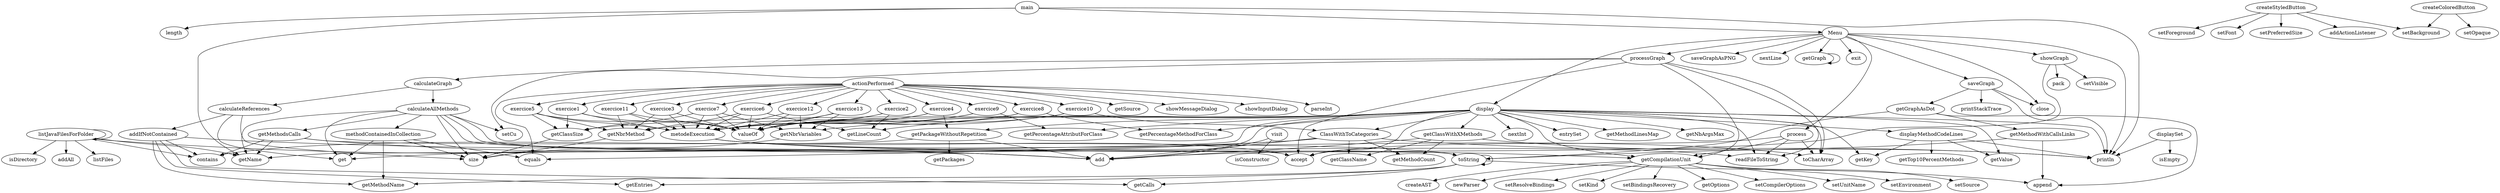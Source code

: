 digraph G {
main->length main->getName main->Menu main->println Menu->process Menu->processGraph Menu->saveGraph Menu->saveGraphAsPNG Menu->println Menu->nextLine Menu->display Menu->getGraph Menu->showGraph Menu->close Menu->exit listJavaFilesForFolder->listFiles listJavaFilesForFolder->isDirectory listJavaFilesForFolder->addAll listJavaFilesForFolder->listJavaFilesForFolder listJavaFilesForFolder->contains listJavaFilesForFolder->getName listJavaFilesForFolder->add getCompilationUnit->newParser getCompilationUnit->setResolveBindings getCompilationUnit->setKind getCompilationUnit->setBindingsRecovery getCompilationUnit->getOptions getCompilationUnit->setCompilerOptions getCompilationUnit->setUnitName getCompilationUnit->setEnvironment getCompilationUnit->setSource getCompilationUnit->createAST display->readFileToString display->getCompilationUnit display->toCharArray display->accept display->getClassSize display->getLineCount display->getNbrMethod display->getNbrVariables display->getPackageWithoutRepetition display->add display->getName display->entrySet display->getMethodLinesMap display->getKey display->getValue display->getNbArgsMax display->println display->getPercentageMethodForClass display->getPercentageAttributForClass display->ClassWithToCategories display->nextInt display->getClassWithXMethods display->displayMethodCodeLines displayMethodCodeLines->getTop10PercentMethods displayMethodCodeLines->getKey displayMethodCodeLines->getValue displayMethodCodeLines->println ClassWithToCategories->get ClassWithToCategories->equals ClassWithToCategories->getClassName ClassWithToCategories->add ClassWithToCategories->println ClassWithToCategories->getMethodCount getClassWithXMethods->getMethodCount getClassWithXMethods->add getClassWithXMethods->getClassName getClassWithXMethods->println process->readFileToString process->getCompilationUnit process->toCharArray process->accept displaySet->isEmpty displaySet->println processGraph->readFileToString processGraph->getCompilationUnit processGraph->toCharArray processGraph->setCu processGraph->accept processGraph->calculateGraph getGraph->getGraph saveGraph->println saveGraph->getGraphAsDot saveGraph->close saveGraph->printStackTrace getPackageWithoutRepetition->getPackages getPackageWithoutRepetition->contains getPackageWithoutRepetition->add exercice1->metodeExecution exercice1->valueOf exercice1->getClassSize exercice2->metodeExecution exercice2->valueOf exercice2->getLineCount exercice3->metodeExecution exercice3->valueOf exercice3->getNbrMethod exercice4->metodeExecution exercice4->valueOf exercice4->getPackageWithoutRepetition exercice5->metodeExecution exercice5->valueOf exercice5->getNbrMethod exercice5->getClassSize exercice6->metodeExecution exercice6->valueOf exercice6->getLineCount exercice6->getNbrMethod exercice7->metodeExecution exercice7->valueOf exercice7->getNbrVariables exercice7->getClassSize exercice8->metodeExecution exercice8->valueOf exercice8->getPercentageMethodForClass exercice9->metodeExecution exercice9->valueOf exercice9->getPercentageAttributForClass exercice10->metodeExecution exercice10->valueOf exercice10->ClassWithToCategories exercice11->metodeExecution exercice11->valueOf exercice11->getNbrMethod exercice12->metodeExecution exercice12->valueOf exercice12->getNbrVariables exercice13->metodeExecution exercice13->valueOf exercice13->getNbrVariables metodeExecution->readFileToString metodeExecution->getCompilationUnit metodeExecution->toCharArray metodeExecution->accept addIfNotContained->contains addIfNotContained->getCalls addIfNotContained->getMethodName addIfNotContained->add addIfNotContained->getEntries getMethodWithCallsLinks->append getMethodWithCallsLinks->toString toString->append toString->getMethodName toString->toString toString->getCalls toString->getEntries createStyledButton->setBackground createStyledButton->setForeground createStyledButton->setFont createStyledButton->setPreferredSize createStyledButton->addActionListener createColoredButton->setBackground createColoredButton->setOpaque actionPerformed->equals actionPerformed->getSource actionPerformed->exercice1 actionPerformed->showMessageDialog actionPerformed->exercice2 actionPerformed->exercice3 actionPerformed->exercice4 actionPerformed->exercice5 actionPerformed->exercice6 actionPerformed->exercice7 actionPerformed->exercice8 actionPerformed->exercice9 actionPerformed->exercice10 actionPerformed->showInputDialog actionPerformed->parseInt actionPerformed->exercice11 actionPerformed->exercice12 actionPerformed->exercice13 showGraph->add showGraph->pack showGraph->setVisible calculateGraph->calculateAllMethods calculateGraph->calculateReferences calculateAllMethods->size calculateAllMethods->setCu calculateAllMethods->get calculateAllMethods->accept calculateAllMethods->toString calculateAllMethods->getName calculateAllMethods->methodContainedInCollection calculateAllMethods->getMethodsCalls calculateAllMethods->add methodContainedInCollection->size methodContainedInCollection->equals methodContainedInCollection->getMethodName methodContainedInCollection->get calculateReferences->size calculateReferences->addIfNotContained calculateReferences->get getMethodsCalls->toString getMethodsCalls->getName getMethodsCalls->contains getMethodsCalls->add visit->isConstructor visit->add getGraphAsDot->append getGraphAsDot->getMethodWithCallsLinks getGraphAsDot->toString getClassSize->size getNbrMethod->size getNbrVariables->size 
}
